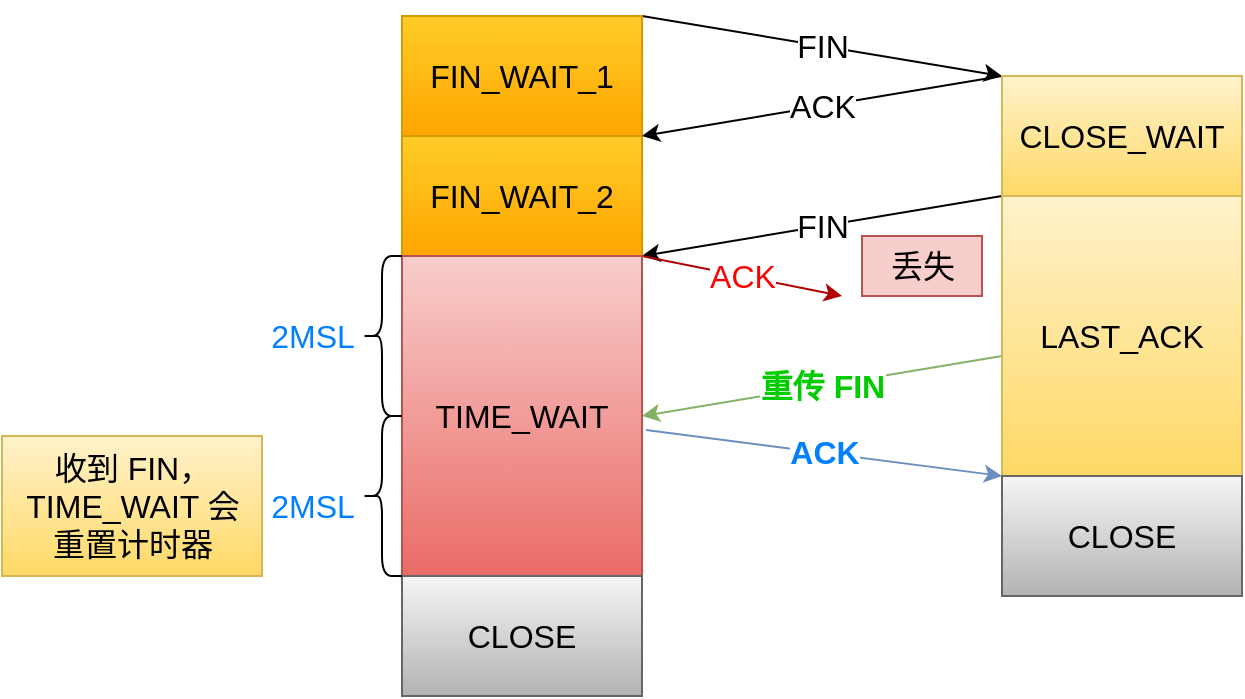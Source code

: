 <mxfile version="20.2.3" type="github">
  <diagram id="piSwDiF8sf1qK3T23KhI" name="第 1 页">
    <mxGraphModel dx="1773" dy="617" grid="1" gridSize="10" guides="1" tooltips="1" connect="1" arrows="1" fold="1" page="1" pageScale="1" pageWidth="827" pageHeight="1169" math="0" shadow="0">
      <root>
        <mxCell id="0" />
        <mxCell id="1" parent="0" />
        <mxCell id="krI1V-bd39DrFo4WC6sN-10" value="FIN" style="rounded=0;orthogonalLoop=1;jettySize=auto;html=1;entryX=0;entryY=0;entryDx=0;entryDy=0;exitX=1;exitY=0;exitDx=0;exitDy=0;fontSize=16;" edge="1" parent="1" source="krI1V-bd39DrFo4WC6sN-2" target="krI1V-bd39DrFo4WC6sN-4">
          <mxGeometry relative="1" as="geometry" />
        </mxCell>
        <mxCell id="krI1V-bd39DrFo4WC6sN-2" value="FIN_WAIT_1" style="rounded=0;whiteSpace=wrap;html=1;fontSize=16;fillColor=#ffcd28;gradientColor=#ffa500;strokeColor=#d79b00;" vertex="1" parent="1">
          <mxGeometry x="100" y="200" width="120" height="60" as="geometry" />
        </mxCell>
        <mxCell id="krI1V-bd39DrFo4WC6sN-3" value="FIN_WAIT_2" style="rounded=0;whiteSpace=wrap;html=1;fontSize=16;fillColor=#ffcd28;gradientColor=#ffa500;strokeColor=#d79b00;" vertex="1" parent="1">
          <mxGeometry x="100" y="260" width="120" height="60" as="geometry" />
        </mxCell>
        <mxCell id="krI1V-bd39DrFo4WC6sN-11" value="ACK" style="edgeStyle=none;rounded=0;orthogonalLoop=1;jettySize=auto;html=1;entryX=1;entryY=0;entryDx=0;entryDy=0;exitX=0;exitY=0;exitDx=0;exitDy=0;fontSize=16;" edge="1" parent="1" source="krI1V-bd39DrFo4WC6sN-4" target="krI1V-bd39DrFo4WC6sN-3">
          <mxGeometry relative="1" as="geometry" />
        </mxCell>
        <mxCell id="krI1V-bd39DrFo4WC6sN-12" value="FIN" style="edgeStyle=none;rounded=0;orthogonalLoop=1;jettySize=auto;html=1;entryX=1;entryY=0;entryDx=0;entryDy=0;exitX=0;exitY=1;exitDx=0;exitDy=0;fontSize=16;" edge="1" parent="1" source="krI1V-bd39DrFo4WC6sN-4" target="krI1V-bd39DrFo4WC6sN-7">
          <mxGeometry relative="1" as="geometry" />
        </mxCell>
        <mxCell id="krI1V-bd39DrFo4WC6sN-4" value="CLOSE_WAIT" style="rounded=0;whiteSpace=wrap;html=1;fontSize=16;fillColor=#fff2cc;gradientColor=#ffd966;strokeColor=#d6b656;" vertex="1" parent="1">
          <mxGeometry x="400" y="230" width="120" height="60" as="geometry" />
        </mxCell>
        <mxCell id="krI1V-bd39DrFo4WC6sN-15" value="重传 FIN" style="edgeStyle=none;rounded=0;orthogonalLoop=1;jettySize=auto;html=1;entryX=1;entryY=0.5;entryDx=0;entryDy=0;fontSize=16;fillColor=#d5e8d4;gradientColor=#97d077;strokeColor=#82b366;fontColor=#00CC00;fontStyle=1" edge="1" parent="1" source="krI1V-bd39DrFo4WC6sN-5" target="krI1V-bd39DrFo4WC6sN-7">
          <mxGeometry relative="1" as="geometry" />
        </mxCell>
        <mxCell id="krI1V-bd39DrFo4WC6sN-5" value="LAST_ACK" style="rounded=0;whiteSpace=wrap;html=1;fontSize=16;fillColor=#fff2cc;gradientColor=#ffd966;strokeColor=#d6b656;" vertex="1" parent="1">
          <mxGeometry x="400" y="290" width="120" height="140" as="geometry" />
        </mxCell>
        <mxCell id="krI1V-bd39DrFo4WC6sN-6" value="CLOSE" style="rounded=0;whiteSpace=wrap;html=1;fontSize=16;fillColor=#f5f5f5;gradientColor=#b3b3b3;strokeColor=#666666;" vertex="1" parent="1">
          <mxGeometry x="400" y="430" width="120" height="60" as="geometry" />
        </mxCell>
        <mxCell id="krI1V-bd39DrFo4WC6sN-13" value="&lt;font color=&quot;#ff0000&quot;&gt;ACK&lt;/font&gt;" style="edgeStyle=none;rounded=0;orthogonalLoop=1;jettySize=auto;html=1;exitX=1;exitY=0;exitDx=0;exitDy=0;fontSize=16;fillColor=#e51400;strokeColor=#B20000;" edge="1" parent="1" source="krI1V-bd39DrFo4WC6sN-7">
          <mxGeometry relative="1" as="geometry">
            <mxPoint x="320" y="340" as="targetPoint" />
          </mxGeometry>
        </mxCell>
        <mxCell id="krI1V-bd39DrFo4WC6sN-14" value="ACK" style="edgeStyle=none;rounded=0;orthogonalLoop=1;jettySize=auto;html=1;entryX=0;entryY=0;entryDx=0;entryDy=0;exitX=1.017;exitY=0.544;exitDx=0;exitDy=0;fontSize=16;fontColor=#007FFF;fontStyle=1;fillColor=#dae8fc;gradientColor=#7ea6e0;strokeColor=#6c8ebf;exitPerimeter=0;" edge="1" parent="1" source="krI1V-bd39DrFo4WC6sN-7" target="krI1V-bd39DrFo4WC6sN-6">
          <mxGeometry relative="1" as="geometry" />
        </mxCell>
        <mxCell id="krI1V-bd39DrFo4WC6sN-7" value="TIME_WAIT" style="rounded=0;whiteSpace=wrap;html=1;fontSize=16;fillColor=#f8cecc;gradientColor=#ea6b66;strokeColor=#b85450;" vertex="1" parent="1">
          <mxGeometry x="100" y="320" width="120" height="160" as="geometry" />
        </mxCell>
        <mxCell id="krI1V-bd39DrFo4WC6sN-8" value="CLOSE" style="rounded=0;whiteSpace=wrap;html=1;fontSize=16;fillColor=#f5f5f5;gradientColor=#b3b3b3;strokeColor=#666666;" vertex="1" parent="1">
          <mxGeometry x="100" y="480" width="120" height="60" as="geometry" />
        </mxCell>
        <mxCell id="krI1V-bd39DrFo4WC6sN-16" value="丢失" style="text;html=1;align=center;verticalAlign=middle;resizable=0;points=[];autosize=1;strokeColor=#b85450;fillColor=#f8cecc;fontSize=16;" vertex="1" parent="1">
          <mxGeometry x="330" y="310" width="60" height="30" as="geometry" />
        </mxCell>
        <mxCell id="krI1V-bd39DrFo4WC6sN-17" value="" style="shape=curlyBracket;whiteSpace=wrap;html=1;rounded=1;fontSize=16;fontColor=#007FFF;" vertex="1" parent="1">
          <mxGeometry x="80" y="320" width="20" height="80" as="geometry" />
        </mxCell>
        <mxCell id="krI1V-bd39DrFo4WC6sN-18" value="2MSL" style="text;html=1;align=center;verticalAlign=middle;resizable=0;points=[];autosize=1;strokeColor=none;fillColor=none;fontSize=16;fontColor=#007FFF;" vertex="1" parent="1">
          <mxGeometry x="20" y="345" width="70" height="30" as="geometry" />
        </mxCell>
        <mxCell id="krI1V-bd39DrFo4WC6sN-19" value="" style="shape=curlyBracket;whiteSpace=wrap;html=1;rounded=1;fontSize=16;fontColor=#007FFF;" vertex="1" parent="1">
          <mxGeometry x="80" y="400" width="20" height="80" as="geometry" />
        </mxCell>
        <mxCell id="krI1V-bd39DrFo4WC6sN-20" value="2MSL" style="text;html=1;align=center;verticalAlign=middle;resizable=0;points=[];autosize=1;strokeColor=none;fillColor=none;fontSize=16;fontColor=#007FFF;" vertex="1" parent="1">
          <mxGeometry x="20" y="430" width="70" height="30" as="geometry" />
        </mxCell>
        <mxCell id="krI1V-bd39DrFo4WC6sN-21" value="收到 FIN，&lt;br&gt;TIME_WAIT 会&lt;br&gt;重置计时器" style="text;html=1;align=center;verticalAlign=middle;resizable=0;points=[];autosize=1;strokeColor=#d6b656;fillColor=#fff2cc;fontSize=16;gradientColor=#ffd966;" vertex="1" parent="1">
          <mxGeometry x="-100" y="410" width="130" height="70" as="geometry" />
        </mxCell>
      </root>
    </mxGraphModel>
  </diagram>
</mxfile>

